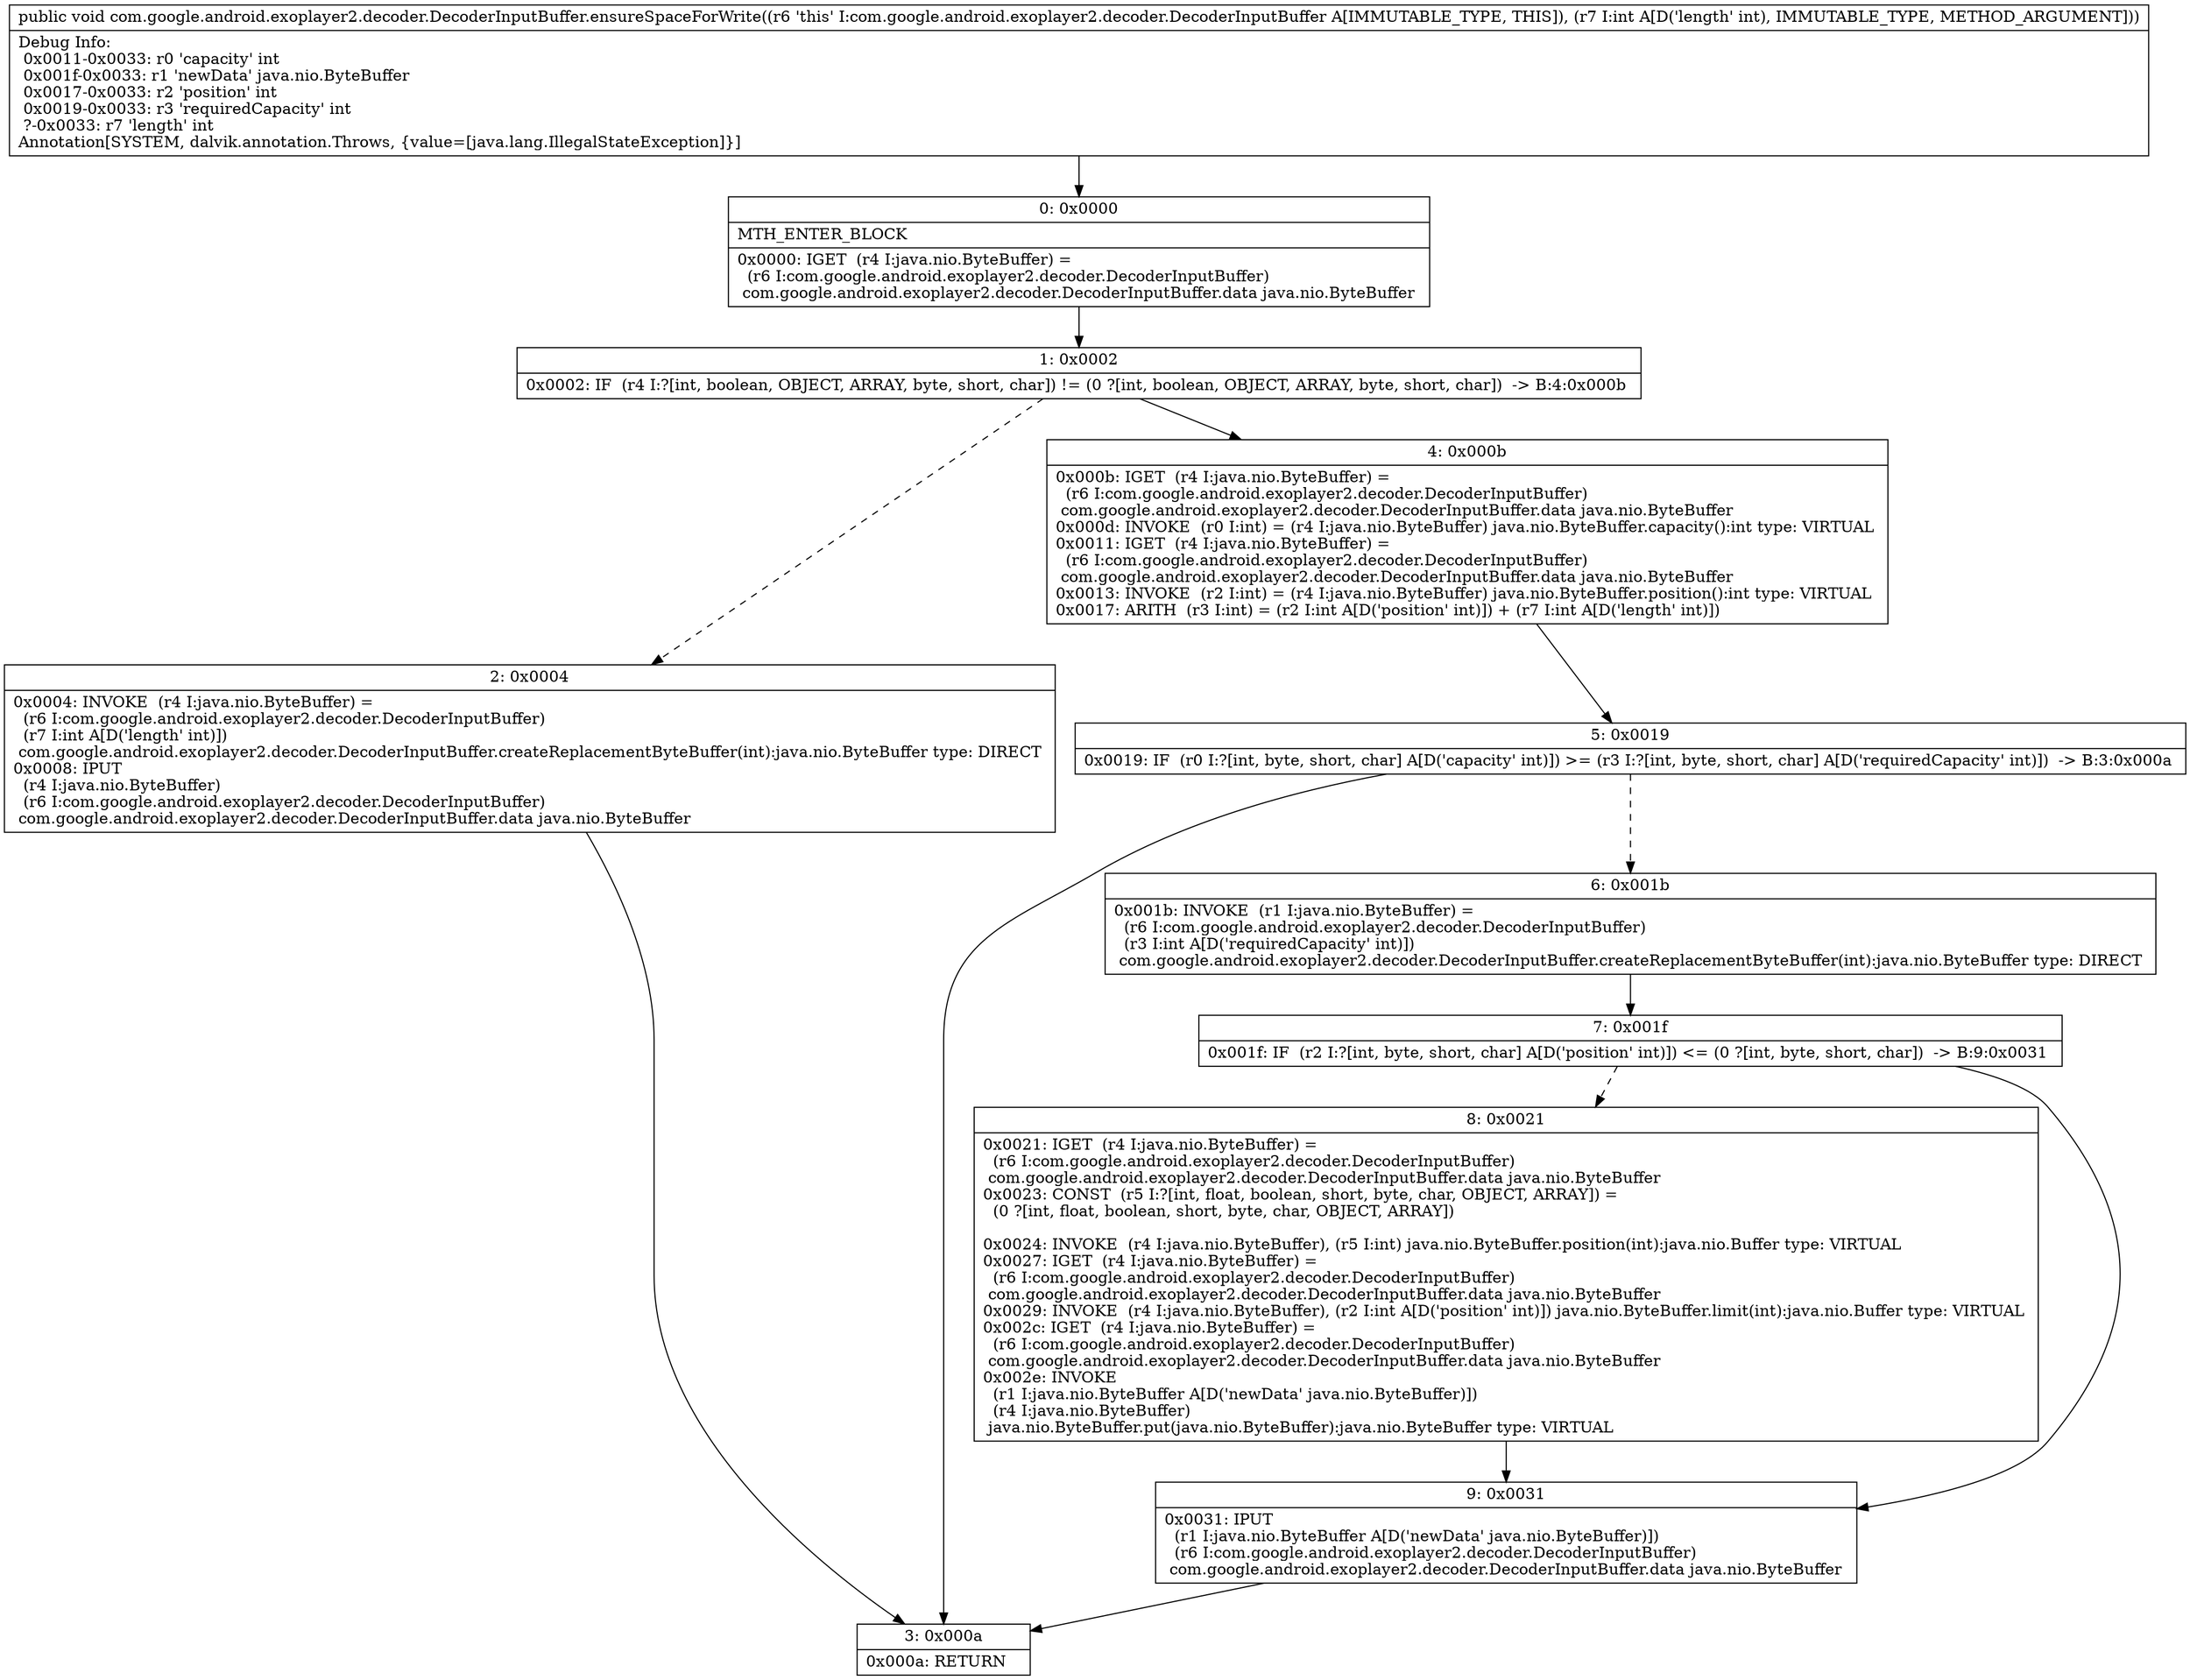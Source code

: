 digraph "CFG forcom.google.android.exoplayer2.decoder.DecoderInputBuffer.ensureSpaceForWrite(I)V" {
Node_0 [shape=record,label="{0\:\ 0x0000|MTH_ENTER_BLOCK\l|0x0000: IGET  (r4 I:java.nio.ByteBuffer) = \l  (r6 I:com.google.android.exoplayer2.decoder.DecoderInputBuffer)\l com.google.android.exoplayer2.decoder.DecoderInputBuffer.data java.nio.ByteBuffer \l}"];
Node_1 [shape=record,label="{1\:\ 0x0002|0x0002: IF  (r4 I:?[int, boolean, OBJECT, ARRAY, byte, short, char]) != (0 ?[int, boolean, OBJECT, ARRAY, byte, short, char])  \-\> B:4:0x000b \l}"];
Node_2 [shape=record,label="{2\:\ 0x0004|0x0004: INVOKE  (r4 I:java.nio.ByteBuffer) = \l  (r6 I:com.google.android.exoplayer2.decoder.DecoderInputBuffer)\l  (r7 I:int A[D('length' int)])\l com.google.android.exoplayer2.decoder.DecoderInputBuffer.createReplacementByteBuffer(int):java.nio.ByteBuffer type: DIRECT \l0x0008: IPUT  \l  (r4 I:java.nio.ByteBuffer)\l  (r6 I:com.google.android.exoplayer2.decoder.DecoderInputBuffer)\l com.google.android.exoplayer2.decoder.DecoderInputBuffer.data java.nio.ByteBuffer \l}"];
Node_3 [shape=record,label="{3\:\ 0x000a|0x000a: RETURN   \l}"];
Node_4 [shape=record,label="{4\:\ 0x000b|0x000b: IGET  (r4 I:java.nio.ByteBuffer) = \l  (r6 I:com.google.android.exoplayer2.decoder.DecoderInputBuffer)\l com.google.android.exoplayer2.decoder.DecoderInputBuffer.data java.nio.ByteBuffer \l0x000d: INVOKE  (r0 I:int) = (r4 I:java.nio.ByteBuffer) java.nio.ByteBuffer.capacity():int type: VIRTUAL \l0x0011: IGET  (r4 I:java.nio.ByteBuffer) = \l  (r6 I:com.google.android.exoplayer2.decoder.DecoderInputBuffer)\l com.google.android.exoplayer2.decoder.DecoderInputBuffer.data java.nio.ByteBuffer \l0x0013: INVOKE  (r2 I:int) = (r4 I:java.nio.ByteBuffer) java.nio.ByteBuffer.position():int type: VIRTUAL \l0x0017: ARITH  (r3 I:int) = (r2 I:int A[D('position' int)]) + (r7 I:int A[D('length' int)]) \l}"];
Node_5 [shape=record,label="{5\:\ 0x0019|0x0019: IF  (r0 I:?[int, byte, short, char] A[D('capacity' int)]) \>= (r3 I:?[int, byte, short, char] A[D('requiredCapacity' int)])  \-\> B:3:0x000a \l}"];
Node_6 [shape=record,label="{6\:\ 0x001b|0x001b: INVOKE  (r1 I:java.nio.ByteBuffer) = \l  (r6 I:com.google.android.exoplayer2.decoder.DecoderInputBuffer)\l  (r3 I:int A[D('requiredCapacity' int)])\l com.google.android.exoplayer2.decoder.DecoderInputBuffer.createReplacementByteBuffer(int):java.nio.ByteBuffer type: DIRECT \l}"];
Node_7 [shape=record,label="{7\:\ 0x001f|0x001f: IF  (r2 I:?[int, byte, short, char] A[D('position' int)]) \<= (0 ?[int, byte, short, char])  \-\> B:9:0x0031 \l}"];
Node_8 [shape=record,label="{8\:\ 0x0021|0x0021: IGET  (r4 I:java.nio.ByteBuffer) = \l  (r6 I:com.google.android.exoplayer2.decoder.DecoderInputBuffer)\l com.google.android.exoplayer2.decoder.DecoderInputBuffer.data java.nio.ByteBuffer \l0x0023: CONST  (r5 I:?[int, float, boolean, short, byte, char, OBJECT, ARRAY]) = \l  (0 ?[int, float, boolean, short, byte, char, OBJECT, ARRAY])\l \l0x0024: INVOKE  (r4 I:java.nio.ByteBuffer), (r5 I:int) java.nio.ByteBuffer.position(int):java.nio.Buffer type: VIRTUAL \l0x0027: IGET  (r4 I:java.nio.ByteBuffer) = \l  (r6 I:com.google.android.exoplayer2.decoder.DecoderInputBuffer)\l com.google.android.exoplayer2.decoder.DecoderInputBuffer.data java.nio.ByteBuffer \l0x0029: INVOKE  (r4 I:java.nio.ByteBuffer), (r2 I:int A[D('position' int)]) java.nio.ByteBuffer.limit(int):java.nio.Buffer type: VIRTUAL \l0x002c: IGET  (r4 I:java.nio.ByteBuffer) = \l  (r6 I:com.google.android.exoplayer2.decoder.DecoderInputBuffer)\l com.google.android.exoplayer2.decoder.DecoderInputBuffer.data java.nio.ByteBuffer \l0x002e: INVOKE  \l  (r1 I:java.nio.ByteBuffer A[D('newData' java.nio.ByteBuffer)])\l  (r4 I:java.nio.ByteBuffer)\l java.nio.ByteBuffer.put(java.nio.ByteBuffer):java.nio.ByteBuffer type: VIRTUAL \l}"];
Node_9 [shape=record,label="{9\:\ 0x0031|0x0031: IPUT  \l  (r1 I:java.nio.ByteBuffer A[D('newData' java.nio.ByteBuffer)])\l  (r6 I:com.google.android.exoplayer2.decoder.DecoderInputBuffer)\l com.google.android.exoplayer2.decoder.DecoderInputBuffer.data java.nio.ByteBuffer \l}"];
MethodNode[shape=record,label="{public void com.google.android.exoplayer2.decoder.DecoderInputBuffer.ensureSpaceForWrite((r6 'this' I:com.google.android.exoplayer2.decoder.DecoderInputBuffer A[IMMUTABLE_TYPE, THIS]), (r7 I:int A[D('length' int), IMMUTABLE_TYPE, METHOD_ARGUMENT]))  | Debug Info:\l  0x0011\-0x0033: r0 'capacity' int\l  0x001f\-0x0033: r1 'newData' java.nio.ByteBuffer\l  0x0017\-0x0033: r2 'position' int\l  0x0019\-0x0033: r3 'requiredCapacity' int\l  ?\-0x0033: r7 'length' int\lAnnotation[SYSTEM, dalvik.annotation.Throws, \{value=[java.lang.IllegalStateException]\}]\l}"];
MethodNode -> Node_0;
Node_0 -> Node_1;
Node_1 -> Node_2[style=dashed];
Node_1 -> Node_4;
Node_2 -> Node_3;
Node_4 -> Node_5;
Node_5 -> Node_3;
Node_5 -> Node_6[style=dashed];
Node_6 -> Node_7;
Node_7 -> Node_8[style=dashed];
Node_7 -> Node_9;
Node_8 -> Node_9;
Node_9 -> Node_3;
}

